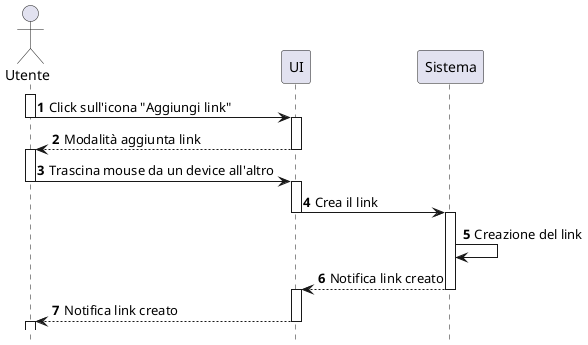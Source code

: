 
  ┌─┐
  ║"│
  └┬┘
  ┌┼┐
   │                                      ┌──┐                   ┌───────┐
  ┌┴┐                                     │UI│                   │Sistema│
Utente                                    └┬─┘                   └───┬───┘
 ┌┴┐  1 Click sull'icona "Aggiungi link"  ┌┴┐                        │
 │ │ ────────────────────────────────────>│ │                        │
 └┬┘                                      │ │                        │
  │       2 Modalità aggiunta link        │ │                        │
  │ <─ ─ ─ ─ ─ ─ ─ ─ ─ ─ ─ ─ ─ ─ ─ ─ ─ ─ ─│ │                        │
  │                                       └┬┘                        │
  │ 3 Trascina mouse da un device all'altro│                         │
  │ ───────────────────────────────────────>                         │
  │                                        │                         │
  │                                        │     4 Crea il link     ┌┴┐
  │                                        │ ──────────────────────>│ │
  │                                        │                        │ │
  │                                        │                        │ │────┐
  │                                        │                        │ │    │ <b>5</b>
  │                                        │                        │ │<───┘ Creazione del link
  │                                        │                        │ │
  │                                        │                        │ │
  │                                       ┌┴┐6 Notifica link creato │ │
  │                                       │ │ <─ ─ ─ ─ ─ ─ ─ ─ ─ ─  │ │
  │                                       │ │                       └┬┘
 ┌┴┐        7 Notifica link creato        │ │                        │
 │ │ <─ ─ ─ ─ ─ ─ ─ ─ ─ ─ ─ ─ ─ ─ ─ ─ ─ ─ │ │                        │
 └┬┘                                      └┬┘                        │

@startuml
hide footbox
autonumber
Actor Utente
activate Utente
Utente -> UI        :   Click sull'icona "Aggiungi link"
deactivate Utente
activate UI
Utente <-- UI       :   Modalità aggiunta link
deactivate UI
activate Utente
Utente -> UI        :   Trascina mouse da un device all'altro
deactivate Utente
activate UI
UI -> Sistema       :   Crea il link
deactivate UI
activate Sistema
Sistema -> Sistema  :   Creazione del link
UI <-- Sistema      :   Notifica link creato
deactivate Sistema
activate UI
Utente <-- UI       :   Notifica link creato
deactivate UI
activate Utente
deactivate Utente
@enduml
